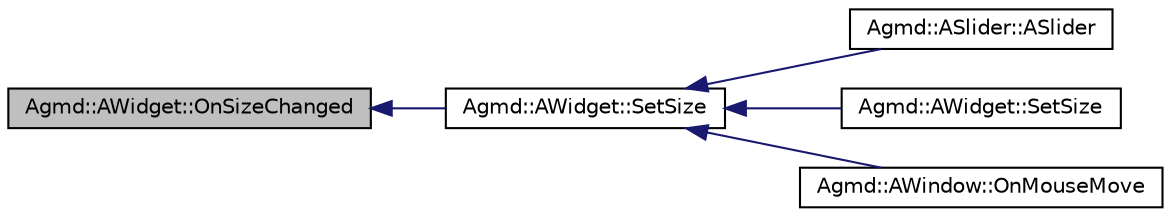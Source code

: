 digraph "Agmd::AWidget::OnSizeChanged"
{
  edge [fontname="Helvetica",fontsize="10",labelfontname="Helvetica",labelfontsize="10"];
  node [fontname="Helvetica",fontsize="10",shape=record];
  rankdir="LR";
  Node1 [label="Agmd::AWidget::OnSizeChanged",height=0.2,width=0.4,color="black", fillcolor="grey75", style="filled" fontcolor="black"];
  Node1 -> Node2 [dir="back",color="midnightblue",fontsize="10",style="solid"];
  Node2 [label="Agmd::AWidget::SetSize",height=0.2,width=0.4,color="black", fillcolor="white", style="filled",URL="$class_agmd_1_1_a_widget.html#a607875daab03a397bc8c56e0b9a7b05d"];
  Node2 -> Node3 [dir="back",color="midnightblue",fontsize="10",style="solid"];
  Node3 [label="Agmd::ASlider::ASlider",height=0.2,width=0.4,color="black", fillcolor="white", style="filled",URL="$class_agmd_1_1_a_slider.html#ac2f6d8ae73da369dddf93a565e63d533"];
  Node2 -> Node4 [dir="back",color="midnightblue",fontsize="10",style="solid"];
  Node4 [label="Agmd::AWidget::SetSize",height=0.2,width=0.4,color="black", fillcolor="white", style="filled",URL="$class_agmd_1_1_a_widget.html#a7599bd3aed06c6a87a6366dca1180157"];
  Node2 -> Node5 [dir="back",color="midnightblue",fontsize="10",style="solid"];
  Node5 [label="Agmd::AWindow::OnMouseMove",height=0.2,width=0.4,color="black", fillcolor="white", style="filled",URL="$class_agmd_1_1_a_window.html#abfedc933f038a4d4cbdebfd4bb0aecb1"];
}
